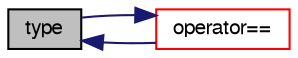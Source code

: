 digraph "type"
{
  bgcolor="transparent";
  edge [fontname="FreeSans",fontsize="10",labelfontname="FreeSans",labelfontsize="10"];
  node [fontname="FreeSans",fontsize="10",shape=record];
  rankdir="LR";
  Node17 [label="type",height=0.2,width=0.4,color="black", fillcolor="grey75", style="filled", fontcolor="black"];
  Node17 -> Node18 [dir="back",color="midnightblue",fontsize="10",style="solid",fontname="FreeSans"];
  Node18 [label="operator==",height=0.2,width=0.4,color="red",URL="$a24954.html#a4da03dcaf60807b28d6fda82f2427f87"];
  Node18 -> Node17 [dir="back",color="midnightblue",fontsize="10",style="solid",fontname="FreeSans"];
}
